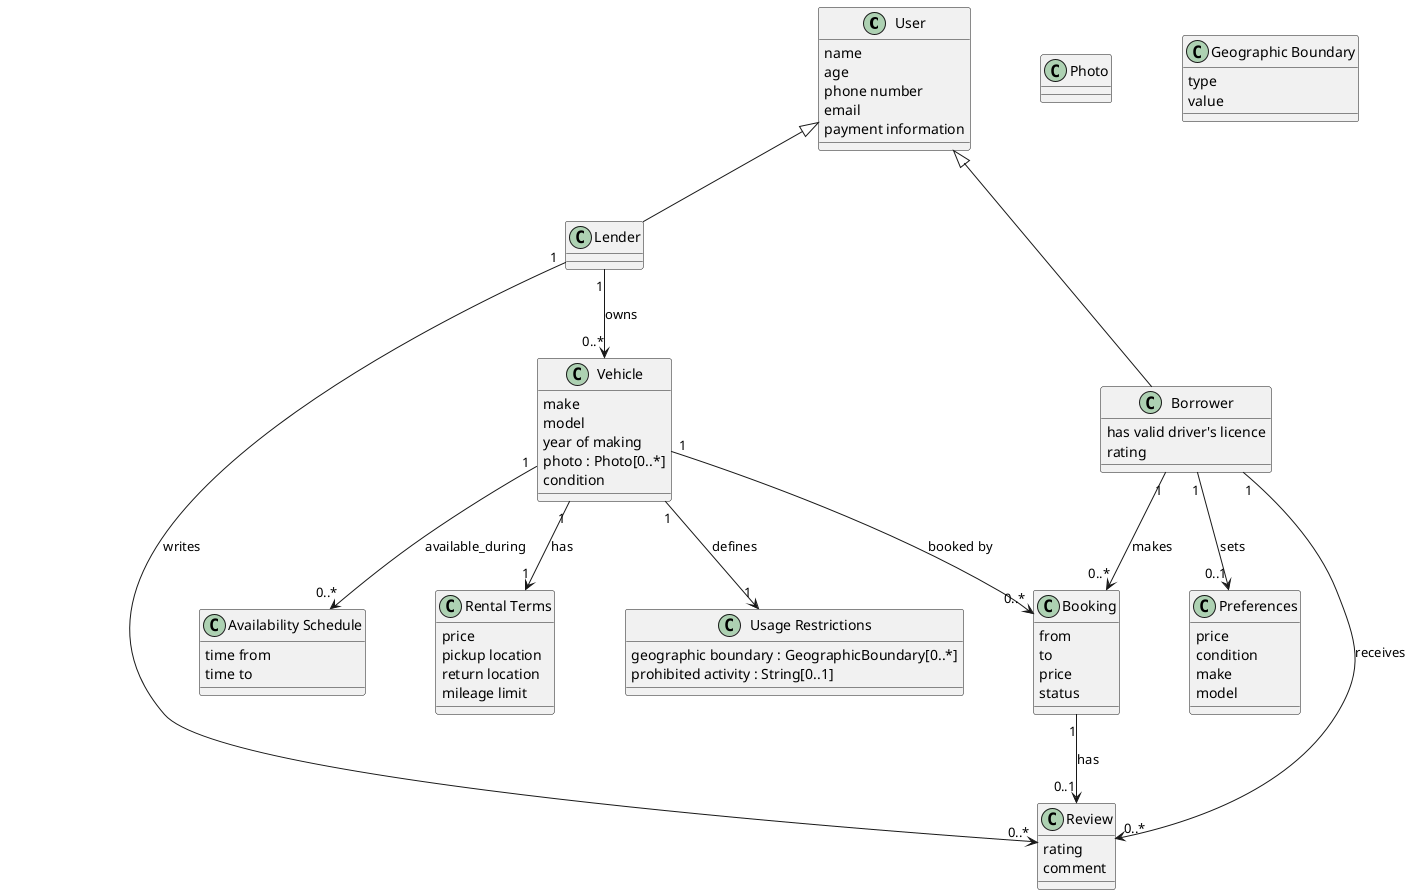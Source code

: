 @startuml

skinparam nodesep 70
skinparam ranksep 70

'---------- Actors

class User {
    name
    age
    phone number
    email
    payment information
}

class Lender {

}

class Borrower {
    has valid driver's licence
    rating
}

'---------- Vehicle

class Photo

class Vehicle {
    make
    model
    year of making
    photo : Photo[0..*]
    condition
}

class "Availability Schedule" as AvailabilitySchedule {
    time from
    time to
}

class "Rental Terms" as RentalTerms {
    price
    pickup location
    return location
    mileage limit
}

class "Geographic Boundary" as GeographicBoundary {
    type
    value
}

class "Usage Restrictions" as UsageRestriction {
    geographic boundary : GeographicBoundary[0..*]
    prohibited activity : String[0..1]
}

'---------- Other

class Review {
    rating
    comment
}

class Preferences {
    price
    condition
    make
    model
}

class Booking {
    from
    to
    price
    status
}

'---------- Associations

'Lender --|> User
'Borrower --|> User

User <|-- Lender
User <|-- Borrower

Lender "1" --> "0..*" Vehicle : owns
Lender "1" --> "0..*" Review : writes

Borrower "1" --> "0..*" Booking : makes
Borrower "1" --> "0..*" Review : receives
Booking "1" --> "0..1" Review : has
Borrower "1" --> "0..1" Preferences : sets

Vehicle "1" --> "0..*" Booking : booked by
Vehicle "1" --> "1" RentalTerms : has
Vehicle "1" --> "1" UsageRestriction : defines
Vehicle "1" --> "0..*" AvailabilitySchedule : available_during


@enduml
